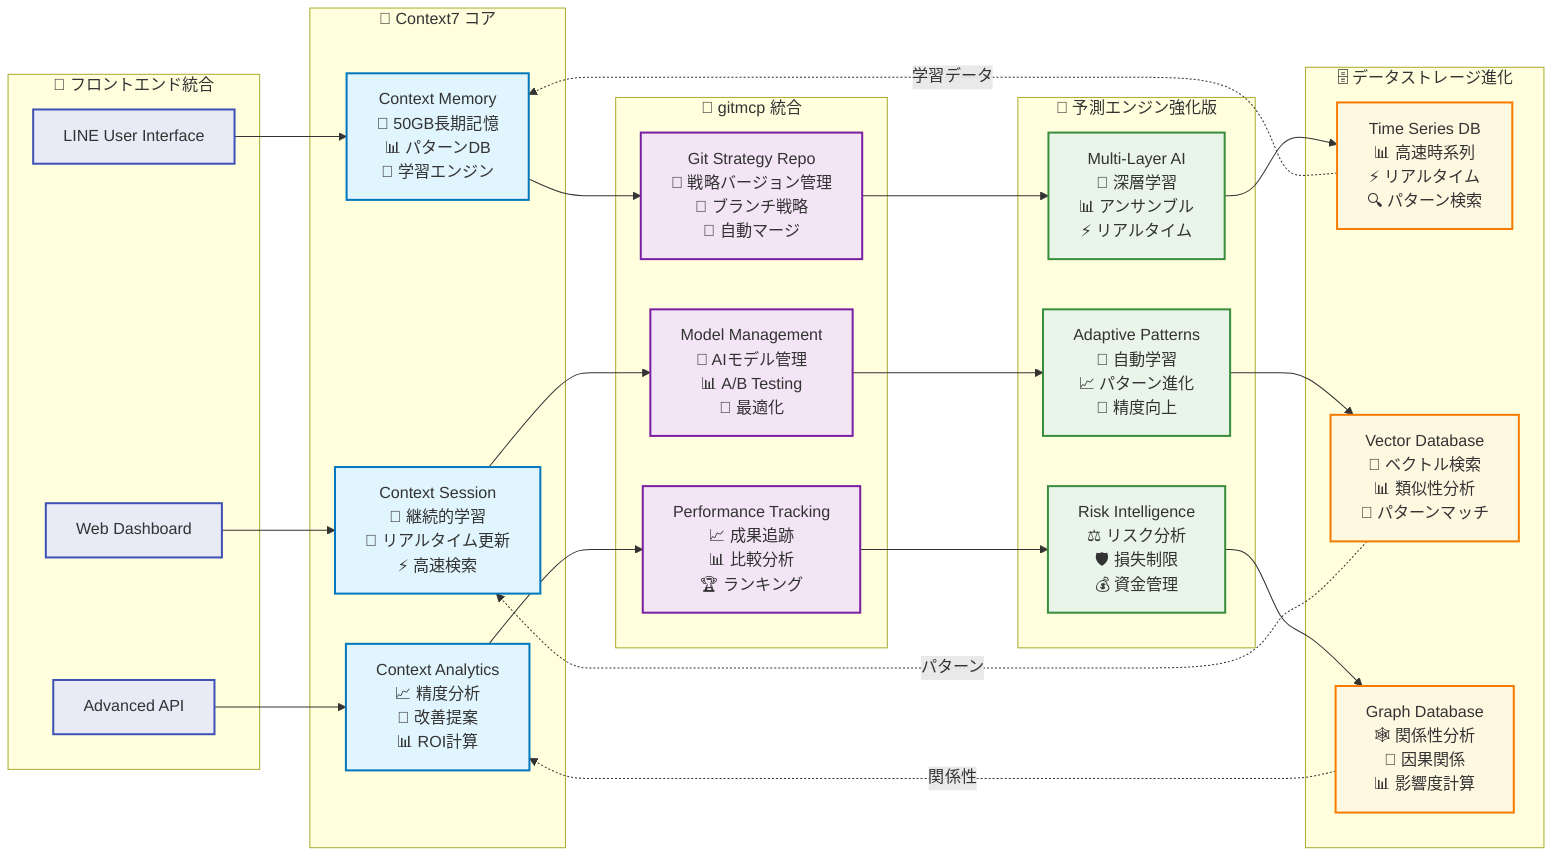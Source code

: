 graph LR
    subgraph "📱 フロントエンド統合"
        LU[LINE User Interface]
        WD[Web Dashboard]
        API[Advanced API]
    end
    
    subgraph "🧠 Context7 コア"
        CM[Context Memory<br/>💾 50GB長期記憶<br/>📊 パターンDB<br/>🎯 学習エンジン]
        
        CS[Context Session<br/>🔄 継続的学習<br/>📝 リアルタイム更新<br/>⚡ 高速検索]
        
        CA[Context Analytics<br/>📈 精度分析<br/>🎯 改善提案<br/>📊 ROI計算]
    end
    
    subgraph "🔧 gitmcp 統合"
        GS[Git Strategy Repo<br/>📁 戦略バージョン管理<br/>🌿 ブランチ戦略<br/>🔄 自動マージ]
        
        GM[Model Management<br/>🤖 AIモデル管理<br/>📊 A/B Testing<br/>🎯 最適化]
        
        GP[Performance Tracking<br/>📈 成果追跡<br/>📊 比較分析<br/>🏆 ランキング]
    end
    
    subgraph "🎯 予測エンジン強化版"
        ML[Multi-Layer AI<br/>🧠 深層学習<br/>📊 アンサンブル<br/>⚡ リアルタイム]
        
        AP[Adaptive Patterns<br/>🔄 自動学習<br/>📈 パターン進化<br/>🎯 精度向上]
        
        RI[Risk Intelligence<br/>⚖️ リスク分析<br/>🛡️ 損失制限<br/>💰 資金管理]
    end
    
    subgraph "🗄️ データストレージ進化"
        TS[Time Series DB<br/>📊 高速時系列<br/>⚡ リアルタイム<br/>🔍 パターン検索]
        
        VD[Vector Database<br/>🧠 ベクトル検索<br/>📊 類似性分析<br/>🎯 パターンマッチ]
        
        GD[Graph Database<br/>🕸️ 関係性分析<br/>🔗 因果関係<br/>📊 影響度計算]
    end
    
    %% 接続関係
    LU --> CM
    WD --> CS
    API --> CA
    
    CM --> GS
    CS --> GM
    CA --> GP
    
    GS --> ML
    GM --> AP
    GP --> RI
    
    ML --> TS
    AP --> VD
    RI --> GD
    
    %% フィードバック
    TS -.->|学習データ| CM
    VD -.->|パターン| CS
    GD -.->|関係性| CA
    
    %% スタイル
    classDef frontend fill:#e8eaf6,stroke:#3f51b5,stroke-width:2px
    classDef context7 fill:#e1f5fe,stroke:#0277bd,stroke-width:2px
    classDef gitmcp fill:#f3e5f5,stroke:#7b1fa2,stroke-width:2px
    classDef prediction fill:#e8f5e8,stroke:#388e3c,stroke-width:2px
    classDef database fill:#fff8e1,stroke:#f57c00,stroke-width:2px
    
    class LU,WD,API frontend
    class CM,CS,CA context7
    class GS,GM,GP gitmcp
    class ML,AP,RI prediction
    class TS,VD,GD database